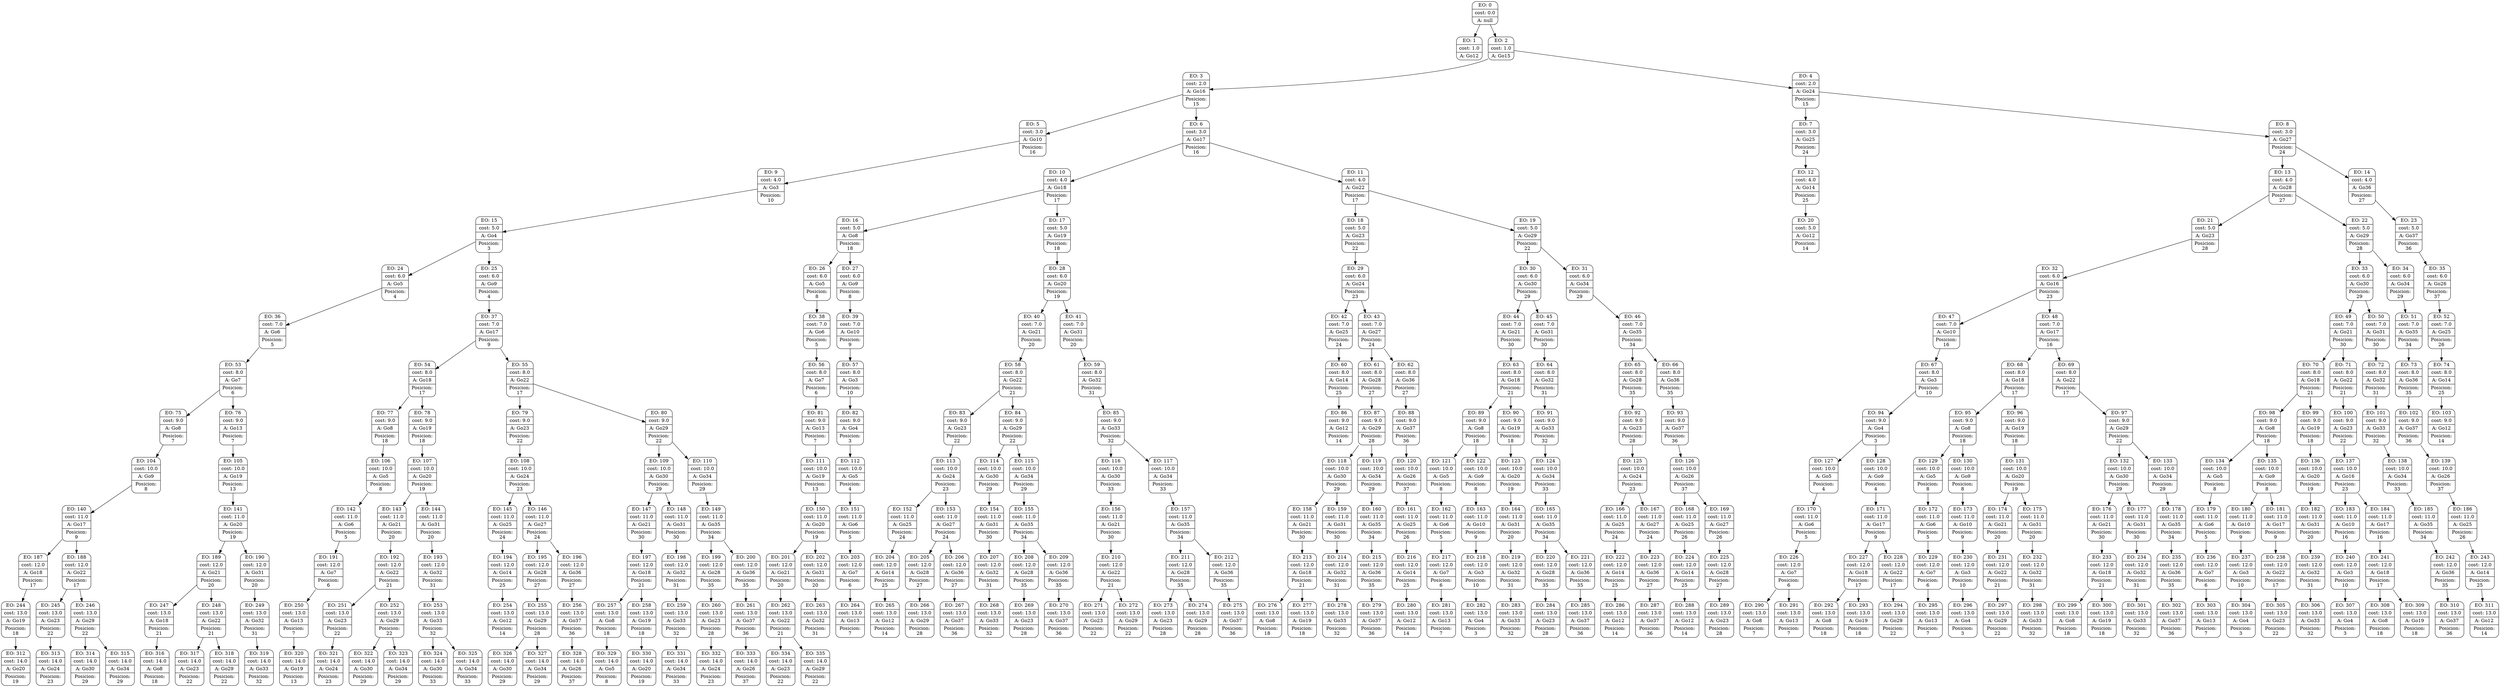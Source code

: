 digraph g {
node [shape = Mrecord];
nodo0[label="{EO: 0|cost: 0.0|A: null}"]
nodo1[label="{EO: 1|cost: 1.0|A: Go12}"]

nodo0 -> nodo1;
nodo2[label="{EO: 2|cost: 1.0|A: Go15}"]
nodo3[label="{EO: 3|cost: 2.0|A: Go16|Posicion:\n15}"]
nodo5[label="{EO: 5|cost: 3.0|A: Go10|Posicion:\n16}"]
nodo9[label="{EO: 9|cost: 4.0|A: Go3|Posicion:\n10}"]
nodo15[label="{EO: 15|cost: 5.0|A: Go4|Posicion:\n3}"]
nodo24[label="{EO: 24|cost: 6.0|A: Go5|Posicion:\n4}"]
nodo36[label="{EO: 36|cost: 7.0|A: Go6|Posicion:\n5}"]
nodo53[label="{EO: 53|cost: 8.0|A: Go7|Posicion:\n6}"]
nodo75[label="{EO: 75|cost: 9.0|A: Go8|Posicion:\n7}"]
nodo104[label="{EO: 104|cost: 10.0|A: Go9|Posicion:\n8}"]
nodo140[label="{EO: 140|cost: 11.0|A: Go17|Posicion:\n9}"]
nodo187[label="{EO: 187|cost: 12.0|A: Go18|Posicion:\n17}"]
nodo244[label="{EO: 244|cost: 13.0|A: Go19|Posicion:\n18}"]
nodo312[label="{EO: 312|cost: 14.0|A: Go20|Posicion:\n19}"]

nodo244 -> nodo312;

nodo187 -> nodo244;

nodo140 -> nodo187;
nodo188[label="{EO: 188|cost: 12.0|A: Go22|Posicion:\n17}"]
nodo245[label="{EO: 245|cost: 13.0|A: Go23|Posicion:\n22}"]
nodo313[label="{EO: 313|cost: 14.0|A: Go24|Posicion:\n23}"]

nodo245 -> nodo313;

nodo188 -> nodo245;
nodo246[label="{EO: 246|cost: 13.0|A: Go29|Posicion:\n22}"]
nodo314[label="{EO: 314|cost: 14.0|A: Go30|Posicion:\n29}"]

nodo246 -> nodo314;
nodo315[label="{EO: 315|cost: 14.0|A: Go34|Posicion:\n29}"]

nodo246 -> nodo315;

nodo188 -> nodo246;

nodo140 -> nodo188;

nodo104 -> nodo140;

nodo75 -> nodo104;

nodo53 -> nodo75;
nodo76[label="{EO: 76|cost: 9.0|A: Go13|Posicion:\n7}"]
nodo105[label="{EO: 105|cost: 10.0|A: Go19|Posicion:\n13}"]
nodo141[label="{EO: 141|cost: 11.0|A: Go20|Posicion:\n19}"]
nodo189[label="{EO: 189|cost: 12.0|A: Go21|Posicion:\n20}"]
nodo247[label="{EO: 247|cost: 13.0|A: Go18|Posicion:\n21}"]
nodo316[label="{EO: 316|cost: 14.0|A: Go8|Posicion:\n18}"]

nodo247 -> nodo316;

nodo189 -> nodo247;
nodo248[label="{EO: 248|cost: 13.0|A: Go22|Posicion:\n21}"]
nodo317[label="{EO: 317|cost: 14.0|A: Go23|Posicion:\n22}"]

nodo248 -> nodo317;
nodo318[label="{EO: 318|cost: 14.0|A: Go29|Posicion:\n22}"]

nodo248 -> nodo318;

nodo189 -> nodo248;

nodo141 -> nodo189;
nodo190[label="{EO: 190|cost: 12.0|A: Go31|Posicion:\n20}"]
nodo249[label="{EO: 249|cost: 13.0|A: Go32|Posicion:\n31}"]
nodo319[label="{EO: 319|cost: 14.0|A: Go33|Posicion:\n32}"]

nodo249 -> nodo319;

nodo190 -> nodo249;

nodo141 -> nodo190;

nodo105 -> nodo141;

nodo76 -> nodo105;

nodo53 -> nodo76;

nodo36 -> nodo53;

nodo24 -> nodo36;

nodo15 -> nodo24;
nodo25[label="{EO: 25|cost: 6.0|A: Go9|Posicion:\n4}"]
nodo37[label="{EO: 37|cost: 7.0|A: Go17|Posicion:\n9}"]
nodo54[label="{EO: 54|cost: 8.0|A: Go18|Posicion:\n17}"]
nodo77[label="{EO: 77|cost: 9.0|A: Go8|Posicion:\n18}"]
nodo106[label="{EO: 106|cost: 10.0|A: Go5|Posicion:\n8}"]
nodo142[label="{EO: 142|cost: 11.0|A: Go6|Posicion:\n5}"]
nodo191[label="{EO: 191|cost: 12.0|A: Go7|Posicion:\n6}"]
nodo250[label="{EO: 250|cost: 13.0|A: Go13|Posicion:\n7}"]
nodo320[label="{EO: 320|cost: 14.0|A: Go19|Posicion:\n13}"]

nodo250 -> nodo320;

nodo191 -> nodo250;

nodo142 -> nodo191;

nodo106 -> nodo142;

nodo77 -> nodo106;

nodo54 -> nodo77;
nodo78[label="{EO: 78|cost: 9.0|A: Go19|Posicion:\n18}"]
nodo107[label="{EO: 107|cost: 10.0|A: Go20|Posicion:\n19}"]
nodo143[label="{EO: 143|cost: 11.0|A: Go21|Posicion:\n20}"]
nodo192[label="{EO: 192|cost: 12.0|A: Go22|Posicion:\n21}"]
nodo251[label="{EO: 251|cost: 13.0|A: Go23|Posicion:\n22}"]
nodo321[label="{EO: 321|cost: 14.0|A: Go24|Posicion:\n23}"]

nodo251 -> nodo321;

nodo192 -> nodo251;
nodo252[label="{EO: 252|cost: 13.0|A: Go29|Posicion:\n22}"]
nodo322[label="{EO: 322|cost: 14.0|A: Go30|Posicion:\n29}"]

nodo252 -> nodo322;
nodo323[label="{EO: 323|cost: 14.0|A: Go34|Posicion:\n29}"]

nodo252 -> nodo323;

nodo192 -> nodo252;

nodo143 -> nodo192;

nodo107 -> nodo143;
nodo144[label="{EO: 144|cost: 11.0|A: Go31|Posicion:\n20}"]
nodo193[label="{EO: 193|cost: 12.0|A: Go32|Posicion:\n31}"]
nodo253[label="{EO: 253|cost: 13.0|A: Go33|Posicion:\n32}"]
nodo324[label="{EO: 324|cost: 14.0|A: Go30|Posicion:\n33}"]

nodo253 -> nodo324;
nodo325[label="{EO: 325|cost: 14.0|A: Go34|Posicion:\n33}"]

nodo253 -> nodo325;

nodo193 -> nodo253;

nodo144 -> nodo193;

nodo107 -> nodo144;

nodo78 -> nodo107;

nodo54 -> nodo78;

nodo37 -> nodo54;
nodo55[label="{EO: 55|cost: 8.0|A: Go22|Posicion:\n17}"]
nodo79[label="{EO: 79|cost: 9.0|A: Go23|Posicion:\n22}"]
nodo108[label="{EO: 108|cost: 10.0|A: Go24|Posicion:\n23}"]
nodo145[label="{EO: 145|cost: 11.0|A: Go25|Posicion:\n24}"]
nodo194[label="{EO: 194|cost: 12.0|A: Go14|Posicion:\n25}"]
nodo254[label="{EO: 254|cost: 13.0|A: Go12|Posicion:\n14}"]

nodo194 -> nodo254;

nodo145 -> nodo194;

nodo108 -> nodo145;
nodo146[label="{EO: 146|cost: 11.0|A: Go27|Posicion:\n24}"]
nodo195[label="{EO: 195|cost: 12.0|A: Go28|Posicion:\n27}"]
nodo255[label="{EO: 255|cost: 13.0|A: Go29|Posicion:\n28}"]
nodo326[label="{EO: 326|cost: 14.0|A: Go30|Posicion:\n29}"]

nodo255 -> nodo326;
nodo327[label="{EO: 327|cost: 14.0|A: Go34|Posicion:\n29}"]

nodo255 -> nodo327;

nodo195 -> nodo255;

nodo146 -> nodo195;
nodo196[label="{EO: 196|cost: 12.0|A: Go36|Posicion:\n27}"]
nodo256[label="{EO: 256|cost: 13.0|A: Go37|Posicion:\n36}"]
nodo328[label="{EO: 328|cost: 14.0|A: Go26|Posicion:\n37}"]

nodo256 -> nodo328;

nodo196 -> nodo256;

nodo146 -> nodo196;

nodo108 -> nodo146;

nodo79 -> nodo108;

nodo55 -> nodo79;
nodo80[label="{EO: 80|cost: 9.0|A: Go29|Posicion:\n22}"]
nodo109[label="{EO: 109|cost: 10.0|A: Go30|Posicion:\n29}"]
nodo147[label="{EO: 147|cost: 11.0|A: Go21|Posicion:\n30}"]
nodo197[label="{EO: 197|cost: 12.0|A: Go18|Posicion:\n21}"]
nodo257[label="{EO: 257|cost: 13.0|A: Go8|Posicion:\n18}"]
nodo329[label="{EO: 329|cost: 14.0|A: Go5|Posicion:\n8}"]

nodo257 -> nodo329;

nodo197 -> nodo257;
nodo258[label="{EO: 258|cost: 13.0|A: Go19|Posicion:\n18}"]
nodo330[label="{EO: 330|cost: 14.0|A: Go20|Posicion:\n19}"]

nodo258 -> nodo330;

nodo197 -> nodo258;

nodo147 -> nodo197;

nodo109 -> nodo147;
nodo148[label="{EO: 148|cost: 11.0|A: Go31|Posicion:\n30}"]
nodo198[label="{EO: 198|cost: 12.0|A: Go32|Posicion:\n31}"]
nodo259[label="{EO: 259|cost: 13.0|A: Go33|Posicion:\n32}"]
nodo331[label="{EO: 331|cost: 14.0|A: Go34|Posicion:\n33}"]

nodo259 -> nodo331;

nodo198 -> nodo259;

nodo148 -> nodo198;

nodo109 -> nodo148;

nodo80 -> nodo109;
nodo110[label="{EO: 110|cost: 10.0|A: Go34|Posicion:\n29}"]
nodo149[label="{EO: 149|cost: 11.0|A: Go35|Posicion:\n34}"]
nodo199[label="{EO: 199|cost: 12.0|A: Go28|Posicion:\n35}"]
nodo260[label="{EO: 260|cost: 13.0|A: Go23|Posicion:\n28}"]
nodo332[label="{EO: 332|cost: 14.0|A: Go24|Posicion:\n23}"]

nodo260 -> nodo332;

nodo199 -> nodo260;

nodo149 -> nodo199;
nodo200[label="{EO: 200|cost: 12.0|A: Go36|Posicion:\n35}"]
nodo261[label="{EO: 261|cost: 13.0|A: Go37|Posicion:\n36}"]
nodo333[label="{EO: 333|cost: 14.0|A: Go26|Posicion:\n37}"]

nodo261 -> nodo333;

nodo200 -> nodo261;

nodo149 -> nodo200;

nodo110 -> nodo149;

nodo80 -> nodo110;

nodo55 -> nodo80;

nodo37 -> nodo55;

nodo25 -> nodo37;

nodo15 -> nodo25;

nodo9 -> nodo15;

nodo5 -> nodo9;

nodo3 -> nodo5;
nodo6[label="{EO: 6|cost: 3.0|A: Go17|Posicion:\n16}"]
nodo10[label="{EO: 10|cost: 4.0|A: Go18|Posicion:\n17}"]
nodo16[label="{EO: 16|cost: 5.0|A: Go8|Posicion:\n18}"]
nodo26[label="{EO: 26|cost: 6.0|A: Go5|Posicion:\n8}"]
nodo38[label="{EO: 38|cost: 7.0|A: Go6|Posicion:\n5}"]
nodo56[label="{EO: 56|cost: 8.0|A: Go7|Posicion:\n6}"]
nodo81[label="{EO: 81|cost: 9.0|A: Go13|Posicion:\n7}"]
nodo111[label="{EO: 111|cost: 10.0|A: Go19|Posicion:\n13}"]
nodo150[label="{EO: 150|cost: 11.0|A: Go20|Posicion:\n19}"]
nodo201[label="{EO: 201|cost: 12.0|A: Go21|Posicion:\n20}"]
nodo262[label="{EO: 262|cost: 13.0|A: Go22|Posicion:\n21}"]
nodo334[label="{EO: 334|cost: 14.0|A: Go23|Posicion:\n22}"]

nodo262 -> nodo334;
nodo335[label="{EO: 335|cost: 14.0|A: Go29|Posicion:\n22}"]

nodo262 -> nodo335;

nodo201 -> nodo262;

nodo150 -> nodo201;
nodo202[label="{EO: 202|cost: 12.0|A: Go31|Posicion:\n20}"]
nodo263[label="{EO: 263|cost: 13.0|A: Go32|Posicion:\n31}"]

nodo202 -> nodo263;

nodo150 -> nodo202;

nodo111 -> nodo150;

nodo81 -> nodo111;

nodo56 -> nodo81;

nodo38 -> nodo56;

nodo26 -> nodo38;

nodo16 -> nodo26;
nodo27[label="{EO: 27|cost: 6.0|A: Go9|Posicion:\n8}"]
nodo39[label="{EO: 39|cost: 7.0|A: Go10|Posicion:\n9}"]
nodo57[label="{EO: 57|cost: 8.0|A: Go3|Posicion:\n10}"]
nodo82[label="{EO: 82|cost: 9.0|A: Go4|Posicion:\n3}"]
nodo112[label="{EO: 112|cost: 10.0|A: Go5|Posicion:\n4}"]
nodo151[label="{EO: 151|cost: 11.0|A: Go6|Posicion:\n5}"]
nodo203[label="{EO: 203|cost: 12.0|A: Go7|Posicion:\n6}"]
nodo264[label="{EO: 264|cost: 13.0|A: Go13|Posicion:\n7}"]

nodo203 -> nodo264;

nodo151 -> nodo203;

nodo112 -> nodo151;

nodo82 -> nodo112;

nodo57 -> nodo82;

nodo39 -> nodo57;

nodo27 -> nodo39;

nodo16 -> nodo27;

nodo10 -> nodo16;
nodo17[label="{EO: 17|cost: 5.0|A: Go19|Posicion:\n18}"]
nodo28[label="{EO: 28|cost: 6.0|A: Go20|Posicion:\n19}"]
nodo40[label="{EO: 40|cost: 7.0|A: Go21|Posicion:\n20}"]
nodo58[label="{EO: 58|cost: 8.0|A: Go22|Posicion:\n21}"]
nodo83[label="{EO: 83|cost: 9.0|A: Go23|Posicion:\n22}"]
nodo113[label="{EO: 113|cost: 10.0|A: Go24|Posicion:\n23}"]
nodo152[label="{EO: 152|cost: 11.0|A: Go25|Posicion:\n24}"]
nodo204[label="{EO: 204|cost: 12.0|A: Go14|Posicion:\n25}"]
nodo265[label="{EO: 265|cost: 13.0|A: Go12|Posicion:\n14}"]

nodo204 -> nodo265;

nodo152 -> nodo204;

nodo113 -> nodo152;
nodo153[label="{EO: 153|cost: 11.0|A: Go27|Posicion:\n24}"]
nodo205[label="{EO: 205|cost: 12.0|A: Go28|Posicion:\n27}"]
nodo266[label="{EO: 266|cost: 13.0|A: Go29|Posicion:\n28}"]

nodo205 -> nodo266;

nodo153 -> nodo205;
nodo206[label="{EO: 206|cost: 12.0|A: Go36|Posicion:\n27}"]
nodo267[label="{EO: 267|cost: 13.0|A: Go37|Posicion:\n36}"]

nodo206 -> nodo267;

nodo153 -> nodo206;

nodo113 -> nodo153;

nodo83 -> nodo113;

nodo58 -> nodo83;
nodo84[label="{EO: 84|cost: 9.0|A: Go29|Posicion:\n22}"]
nodo114[label="{EO: 114|cost: 10.0|A: Go30|Posicion:\n29}"]
nodo154[label="{EO: 154|cost: 11.0|A: Go31|Posicion:\n30}"]
nodo207[label="{EO: 207|cost: 12.0|A: Go32|Posicion:\n31}"]
nodo268[label="{EO: 268|cost: 13.0|A: Go33|Posicion:\n32}"]

nodo207 -> nodo268;

nodo154 -> nodo207;

nodo114 -> nodo154;

nodo84 -> nodo114;
nodo115[label="{EO: 115|cost: 10.0|A: Go34|Posicion:\n29}"]
nodo155[label="{EO: 155|cost: 11.0|A: Go35|Posicion:\n34}"]
nodo208[label="{EO: 208|cost: 12.0|A: Go28|Posicion:\n35}"]
nodo269[label="{EO: 269|cost: 13.0|A: Go23|Posicion:\n28}"]

nodo208 -> nodo269;

nodo155 -> nodo208;
nodo209[label="{EO: 209|cost: 12.0|A: Go36|Posicion:\n35}"]
nodo270[label="{EO: 270|cost: 13.0|A: Go37|Posicion:\n36}"]

nodo209 -> nodo270;

nodo155 -> nodo209;

nodo115 -> nodo155;

nodo84 -> nodo115;

nodo58 -> nodo84;

nodo40 -> nodo58;

nodo28 -> nodo40;
nodo41[label="{EO: 41|cost: 7.0|A: Go31|Posicion:\n20}"]
nodo59[label="{EO: 59|cost: 8.0|A: Go32|Posicion:\n31}"]
nodo85[label="{EO: 85|cost: 9.0|A: Go33|Posicion:\n32}"]
nodo116[label="{EO: 116|cost: 10.0|A: Go30|Posicion:\n33}"]
nodo156[label="{EO: 156|cost: 11.0|A: Go21|Posicion:\n30}"]
nodo210[label="{EO: 210|cost: 12.0|A: Go22|Posicion:\n21}"]
nodo271[label="{EO: 271|cost: 13.0|A: Go23|Posicion:\n22}"]

nodo210 -> nodo271;
nodo272[label="{EO: 272|cost: 13.0|A: Go29|Posicion:\n22}"]

nodo210 -> nodo272;

nodo156 -> nodo210;

nodo116 -> nodo156;

nodo85 -> nodo116;
nodo117[label="{EO: 117|cost: 10.0|A: Go34|Posicion:\n33}"]
nodo157[label="{EO: 157|cost: 11.0|A: Go35|Posicion:\n34}"]
nodo211[label="{EO: 211|cost: 12.0|A: Go28|Posicion:\n35}"]
nodo273[label="{EO: 273|cost: 13.0|A: Go23|Posicion:\n28}"]

nodo211 -> nodo273;
nodo274[label="{EO: 274|cost: 13.0|A: Go29|Posicion:\n28}"]

nodo211 -> nodo274;

nodo157 -> nodo211;
nodo212[label="{EO: 212|cost: 12.0|A: Go36|Posicion:\n35}"]
nodo275[label="{EO: 275|cost: 13.0|A: Go37|Posicion:\n36}"]

nodo212 -> nodo275;

nodo157 -> nodo212;

nodo117 -> nodo157;

nodo85 -> nodo117;

nodo59 -> nodo85;

nodo41 -> nodo59;

nodo28 -> nodo41;

nodo17 -> nodo28;

nodo10 -> nodo17;

nodo6 -> nodo10;
nodo11[label="{EO: 11|cost: 4.0|A: Go22|Posicion:\n17}"]
nodo18[label="{EO: 18|cost: 5.0|A: Go23|Posicion:\n22}"]
nodo29[label="{EO: 29|cost: 6.0|A: Go24|Posicion:\n23}"]
nodo42[label="{EO: 42|cost: 7.0|A: Go25|Posicion:\n24}"]
nodo60[label="{EO: 60|cost: 8.0|A: Go14|Posicion:\n25}"]
nodo86[label="{EO: 86|cost: 9.0|A: Go12|Posicion:\n14}"]

nodo60 -> nodo86;

nodo42 -> nodo60;

nodo29 -> nodo42;
nodo43[label="{EO: 43|cost: 7.0|A: Go27|Posicion:\n24}"]
nodo61[label="{EO: 61|cost: 8.0|A: Go28|Posicion:\n27}"]
nodo87[label="{EO: 87|cost: 9.0|A: Go29|Posicion:\n28}"]
nodo118[label="{EO: 118|cost: 10.0|A: Go30|Posicion:\n29}"]
nodo158[label="{EO: 158|cost: 11.0|A: Go21|Posicion:\n30}"]
nodo213[label="{EO: 213|cost: 12.0|A: Go18|Posicion:\n21}"]
nodo276[label="{EO: 276|cost: 13.0|A: Go8|Posicion:\n18}"]

nodo213 -> nodo276;
nodo277[label="{EO: 277|cost: 13.0|A: Go19|Posicion:\n18}"]

nodo213 -> nodo277;

nodo158 -> nodo213;

nodo118 -> nodo158;
nodo159[label="{EO: 159|cost: 11.0|A: Go31|Posicion:\n30}"]
nodo214[label="{EO: 214|cost: 12.0|A: Go32|Posicion:\n31}"]
nodo278[label="{EO: 278|cost: 13.0|A: Go33|Posicion:\n32}"]

nodo214 -> nodo278;

nodo159 -> nodo214;

nodo118 -> nodo159;

nodo87 -> nodo118;
nodo119[label="{EO: 119|cost: 10.0|A: Go34|Posicion:\n29}"]
nodo160[label="{EO: 160|cost: 11.0|A: Go35|Posicion:\n34}"]
nodo215[label="{EO: 215|cost: 12.0|A: Go36|Posicion:\n35}"]
nodo279[label="{EO: 279|cost: 13.0|A: Go37|Posicion:\n36}"]

nodo215 -> nodo279;

nodo160 -> nodo215;

nodo119 -> nodo160;

nodo87 -> nodo119;

nodo61 -> nodo87;

nodo43 -> nodo61;
nodo62[label="{EO: 62|cost: 8.0|A: Go36|Posicion:\n27}"]
nodo88[label="{EO: 88|cost: 9.0|A: Go37|Posicion:\n36}"]
nodo120[label="{EO: 120|cost: 10.0|A: Go26|Posicion:\n37}"]
nodo161[label="{EO: 161|cost: 11.0|A: Go25|Posicion:\n26}"]
nodo216[label="{EO: 216|cost: 12.0|A: Go14|Posicion:\n25}"]
nodo280[label="{EO: 280|cost: 13.0|A: Go12|Posicion:\n14}"]

nodo216 -> nodo280;

nodo161 -> nodo216;

nodo120 -> nodo161;

nodo88 -> nodo120;

nodo62 -> nodo88;

nodo43 -> nodo62;

nodo29 -> nodo43;

nodo18 -> nodo29;

nodo11 -> nodo18;
nodo19[label="{EO: 19|cost: 5.0|A: Go29|Posicion:\n22}"]
nodo30[label="{EO: 30|cost: 6.0|A: Go30|Posicion:\n29}"]
nodo44[label="{EO: 44|cost: 7.0|A: Go21|Posicion:\n30}"]
nodo63[label="{EO: 63|cost: 8.0|A: Go18|Posicion:\n21}"]
nodo89[label="{EO: 89|cost: 9.0|A: Go8|Posicion:\n18}"]
nodo121[label="{EO: 121|cost: 10.0|A: Go5|Posicion:\n8}"]
nodo162[label="{EO: 162|cost: 11.0|A: Go6|Posicion:\n5}"]
nodo217[label="{EO: 217|cost: 12.0|A: Go7|Posicion:\n6}"]
nodo281[label="{EO: 281|cost: 13.0|A: Go13|Posicion:\n7}"]

nodo217 -> nodo281;

nodo162 -> nodo217;

nodo121 -> nodo162;

nodo89 -> nodo121;
nodo122[label="{EO: 122|cost: 10.0|A: Go9|Posicion:\n8}"]
nodo163[label="{EO: 163|cost: 11.0|A: Go10|Posicion:\n9}"]
nodo218[label="{EO: 218|cost: 12.0|A: Go3|Posicion:\n10}"]
nodo282[label="{EO: 282|cost: 13.0|A: Go4|Posicion:\n3}"]

nodo218 -> nodo282;

nodo163 -> nodo218;

nodo122 -> nodo163;

nodo89 -> nodo122;

nodo63 -> nodo89;
nodo90[label="{EO: 90|cost: 9.0|A: Go19|Posicion:\n18}"]
nodo123[label="{EO: 123|cost: 10.0|A: Go20|Posicion:\n19}"]
nodo164[label="{EO: 164|cost: 11.0|A: Go31|Posicion:\n20}"]
nodo219[label="{EO: 219|cost: 12.0|A: Go32|Posicion:\n31}"]
nodo283[label="{EO: 283|cost: 13.0|A: Go33|Posicion:\n32}"]

nodo219 -> nodo283;

nodo164 -> nodo219;

nodo123 -> nodo164;

nodo90 -> nodo123;

nodo63 -> nodo90;

nodo44 -> nodo63;

nodo30 -> nodo44;
nodo45[label="{EO: 45|cost: 7.0|A: Go31|Posicion:\n30}"]
nodo64[label="{EO: 64|cost: 8.0|A: Go32|Posicion:\n31}"]
nodo91[label="{EO: 91|cost: 9.0|A: Go33|Posicion:\n32}"]
nodo124[label="{EO: 124|cost: 10.0|A: Go34|Posicion:\n33}"]
nodo165[label="{EO: 165|cost: 11.0|A: Go35|Posicion:\n34}"]
nodo220[label="{EO: 220|cost: 12.0|A: Go28|Posicion:\n35}"]
nodo284[label="{EO: 284|cost: 13.0|A: Go23|Posicion:\n28}"]

nodo220 -> nodo284;

nodo165 -> nodo220;
nodo221[label="{EO: 221|cost: 12.0|A: Go36|Posicion:\n35}"]
nodo285[label="{EO: 285|cost: 13.0|A: Go37|Posicion:\n36}"]

nodo221 -> nodo285;

nodo165 -> nodo221;

nodo124 -> nodo165;

nodo91 -> nodo124;

nodo64 -> nodo91;

nodo45 -> nodo64;

nodo30 -> nodo45;

nodo19 -> nodo30;
nodo31[label="{EO: 31|cost: 6.0|A: Go34|Posicion:\n29}"]
nodo46[label="{EO: 46|cost: 7.0|A: Go35|Posicion:\n34}"]
nodo65[label="{EO: 65|cost: 8.0|A: Go28|Posicion:\n35}"]
nodo92[label="{EO: 92|cost: 9.0|A: Go23|Posicion:\n28}"]
nodo125[label="{EO: 125|cost: 10.0|A: Go24|Posicion:\n23}"]
nodo166[label="{EO: 166|cost: 11.0|A: Go25|Posicion:\n24}"]
nodo222[label="{EO: 222|cost: 12.0|A: Go14|Posicion:\n25}"]
nodo286[label="{EO: 286|cost: 13.0|A: Go12|Posicion:\n14}"]

nodo222 -> nodo286;

nodo166 -> nodo222;

nodo125 -> nodo166;
nodo167[label="{EO: 167|cost: 11.0|A: Go27|Posicion:\n24}"]
nodo223[label="{EO: 223|cost: 12.0|A: Go36|Posicion:\n27}"]
nodo287[label="{EO: 287|cost: 13.0|A: Go37|Posicion:\n36}"]

nodo223 -> nodo287;

nodo167 -> nodo223;

nodo125 -> nodo167;

nodo92 -> nodo125;

nodo65 -> nodo92;

nodo46 -> nodo65;
nodo66[label="{EO: 66|cost: 8.0|A: Go36|Posicion:\n35}"]
nodo93[label="{EO: 93|cost: 9.0|A: Go37|Posicion:\n36}"]
nodo126[label="{EO: 126|cost: 10.0|A: Go26|Posicion:\n37}"]
nodo168[label="{EO: 168|cost: 11.0|A: Go25|Posicion:\n26}"]
nodo224[label="{EO: 224|cost: 12.0|A: Go14|Posicion:\n25}"]
nodo288[label="{EO: 288|cost: 13.0|A: Go12|Posicion:\n14}"]

nodo224 -> nodo288;

nodo168 -> nodo224;

nodo126 -> nodo168;
nodo169[label="{EO: 169|cost: 11.0|A: Go27|Posicion:\n26}"]
nodo225[label="{EO: 225|cost: 12.0|A: Go28|Posicion:\n27}"]
nodo289[label="{EO: 289|cost: 13.0|A: Go23|Posicion:\n28}"]

nodo225 -> nodo289;

nodo169 -> nodo225;

nodo126 -> nodo169;

nodo93 -> nodo126;

nodo66 -> nodo93;

nodo46 -> nodo66;

nodo31 -> nodo46;

nodo19 -> nodo31;

nodo11 -> nodo19;

nodo6 -> nodo11;

nodo3 -> nodo6;

nodo2 -> nodo3;
nodo4[label="{EO: 4|cost: 2.0|A: Go24|Posicion:\n15}"]
nodo7[label="{EO: 7|cost: 3.0|A: Go25|Posicion:\n24}"]
nodo12[label="{EO: 12|cost: 4.0|A: Go14|Posicion:\n25}"]
nodo20[label="{EO: 20|cost: 5.0|A: Go12|Posicion:\n14}"]

nodo12 -> nodo20;

nodo7 -> nodo12;

nodo4 -> nodo7;
nodo8[label="{EO: 8|cost: 3.0|A: Go27|Posicion:\n24}"]
nodo13[label="{EO: 13|cost: 4.0|A: Go28|Posicion:\n27}"]
nodo21[label="{EO: 21|cost: 5.0|A: Go23|Posicion:\n28}"]
nodo32[label="{EO: 32|cost: 6.0|A: Go16|Posicion:\n23}"]
nodo47[label="{EO: 47|cost: 7.0|A: Go10|Posicion:\n16}"]
nodo67[label="{EO: 67|cost: 8.0|A: Go3|Posicion:\n10}"]
nodo94[label="{EO: 94|cost: 9.0|A: Go4|Posicion:\n3}"]
nodo127[label="{EO: 127|cost: 10.0|A: Go5|Posicion:\n4}"]
nodo170[label="{EO: 170|cost: 11.0|A: Go6|Posicion:\n5}"]
nodo226[label="{EO: 226|cost: 12.0|A: Go7|Posicion:\n6}"]
nodo290[label="{EO: 290|cost: 13.0|A: Go8|Posicion:\n7}"]

nodo226 -> nodo290;
nodo291[label="{EO: 291|cost: 13.0|A: Go13|Posicion:\n7}"]

nodo226 -> nodo291;

nodo170 -> nodo226;

nodo127 -> nodo170;

nodo94 -> nodo127;
nodo128[label="{EO: 128|cost: 10.0|A: Go9|Posicion:\n4}"]
nodo171[label="{EO: 171|cost: 11.0|A: Go17|Posicion:\n9}"]
nodo227[label="{EO: 227|cost: 12.0|A: Go18|Posicion:\n17}"]
nodo292[label="{EO: 292|cost: 13.0|A: Go8|Posicion:\n18}"]

nodo227 -> nodo292;
nodo293[label="{EO: 293|cost: 13.0|A: Go19|Posicion:\n18}"]

nodo227 -> nodo293;

nodo171 -> nodo227;
nodo228[label="{EO: 228|cost: 12.0|A: Go22|Posicion:\n17}"]
nodo294[label="{EO: 294|cost: 13.0|A: Go29|Posicion:\n22}"]

nodo228 -> nodo294;

nodo171 -> nodo228;

nodo128 -> nodo171;

nodo94 -> nodo128;

nodo67 -> nodo94;

nodo47 -> nodo67;

nodo32 -> nodo47;
nodo48[label="{EO: 48|cost: 7.0|A: Go17|Posicion:\n16}"]
nodo68[label="{EO: 68|cost: 8.0|A: Go18|Posicion:\n17}"]
nodo95[label="{EO: 95|cost: 9.0|A: Go8|Posicion:\n18}"]
nodo129[label="{EO: 129|cost: 10.0|A: Go5|Posicion:\n8}"]
nodo172[label="{EO: 172|cost: 11.0|A: Go6|Posicion:\n5}"]
nodo229[label="{EO: 229|cost: 12.0|A: Go7|Posicion:\n6}"]
nodo295[label="{EO: 295|cost: 13.0|A: Go13|Posicion:\n7}"]

nodo229 -> nodo295;

nodo172 -> nodo229;

nodo129 -> nodo172;

nodo95 -> nodo129;
nodo130[label="{EO: 130|cost: 10.0|A: Go9|Posicion:\n8}"]
nodo173[label="{EO: 173|cost: 11.0|A: Go10|Posicion:\n9}"]
nodo230[label="{EO: 230|cost: 12.0|A: Go3|Posicion:\n10}"]
nodo296[label="{EO: 296|cost: 13.0|A: Go4|Posicion:\n3}"]

nodo230 -> nodo296;

nodo173 -> nodo230;

nodo130 -> nodo173;

nodo95 -> nodo130;

nodo68 -> nodo95;
nodo96[label="{EO: 96|cost: 9.0|A: Go19|Posicion:\n18}"]
nodo131[label="{EO: 131|cost: 10.0|A: Go20|Posicion:\n19}"]
nodo174[label="{EO: 174|cost: 11.0|A: Go21|Posicion:\n20}"]
nodo231[label="{EO: 231|cost: 12.0|A: Go22|Posicion:\n21}"]
nodo297[label="{EO: 297|cost: 13.0|A: Go29|Posicion:\n22}"]

nodo231 -> nodo297;

nodo174 -> nodo231;

nodo131 -> nodo174;
nodo175[label="{EO: 175|cost: 11.0|A: Go31|Posicion:\n20}"]
nodo232[label="{EO: 232|cost: 12.0|A: Go32|Posicion:\n31}"]
nodo298[label="{EO: 298|cost: 13.0|A: Go33|Posicion:\n32}"]

nodo232 -> nodo298;

nodo175 -> nodo232;

nodo131 -> nodo175;

nodo96 -> nodo131;

nodo68 -> nodo96;

nodo48 -> nodo68;
nodo69[label="{EO: 69|cost: 8.0|A: Go22|Posicion:\n17}"]
nodo97[label="{EO: 97|cost: 9.0|A: Go29|Posicion:\n22}"]
nodo132[label="{EO: 132|cost: 10.0|A: Go30|Posicion:\n29}"]
nodo176[label="{EO: 176|cost: 11.0|A: Go21|Posicion:\n30}"]
nodo233[label="{EO: 233|cost: 12.0|A: Go18|Posicion:\n21}"]
nodo299[label="{EO: 299|cost: 13.0|A: Go8|Posicion:\n18}"]

nodo233 -> nodo299;
nodo300[label="{EO: 300|cost: 13.0|A: Go19|Posicion:\n18}"]

nodo233 -> nodo300;

nodo176 -> nodo233;

nodo132 -> nodo176;
nodo177[label="{EO: 177|cost: 11.0|A: Go31|Posicion:\n30}"]
nodo234[label="{EO: 234|cost: 12.0|A: Go32|Posicion:\n31}"]
nodo301[label="{EO: 301|cost: 13.0|A: Go33|Posicion:\n32}"]

nodo234 -> nodo301;

nodo177 -> nodo234;

nodo132 -> nodo177;

nodo97 -> nodo132;
nodo133[label="{EO: 133|cost: 10.0|A: Go34|Posicion:\n29}"]
nodo178[label="{EO: 178|cost: 11.0|A: Go35|Posicion:\n34}"]
nodo235[label="{EO: 235|cost: 12.0|A: Go36|Posicion:\n35}"]
nodo302[label="{EO: 302|cost: 13.0|A: Go37|Posicion:\n36}"]

nodo235 -> nodo302;

nodo178 -> nodo235;

nodo133 -> nodo178;

nodo97 -> nodo133;

nodo69 -> nodo97;

nodo48 -> nodo69;

nodo32 -> nodo48;

nodo21 -> nodo32;

nodo13 -> nodo21;
nodo22[label="{EO: 22|cost: 5.0|A: Go29|Posicion:\n28}"]
nodo33[label="{EO: 33|cost: 6.0|A: Go30|Posicion:\n29}"]
nodo49[label="{EO: 49|cost: 7.0|A: Go21|Posicion:\n30}"]
nodo70[label="{EO: 70|cost: 8.0|A: Go18|Posicion:\n21}"]
nodo98[label="{EO: 98|cost: 9.0|A: Go8|Posicion:\n18}"]
nodo134[label="{EO: 134|cost: 10.0|A: Go5|Posicion:\n8}"]
nodo179[label="{EO: 179|cost: 11.0|A: Go6|Posicion:\n5}"]
nodo236[label="{EO: 236|cost: 12.0|A: Go7|Posicion:\n6}"]
nodo303[label="{EO: 303|cost: 13.0|A: Go13|Posicion:\n7}"]

nodo236 -> nodo303;

nodo179 -> nodo236;

nodo134 -> nodo179;

nodo98 -> nodo134;
nodo135[label="{EO: 135|cost: 10.0|A: Go9|Posicion:\n8}"]
nodo180[label="{EO: 180|cost: 11.0|A: Go10|Posicion:\n9}"]
nodo237[label="{EO: 237|cost: 12.0|A: Go3|Posicion:\n10}"]
nodo304[label="{EO: 304|cost: 13.0|A: Go4|Posicion:\n3}"]

nodo237 -> nodo304;

nodo180 -> nodo237;

nodo135 -> nodo180;
nodo181[label="{EO: 181|cost: 11.0|A: Go17|Posicion:\n9}"]
nodo238[label="{EO: 238|cost: 12.0|A: Go22|Posicion:\n17}"]
nodo305[label="{EO: 305|cost: 13.0|A: Go23|Posicion:\n22}"]

nodo238 -> nodo305;

nodo181 -> nodo238;

nodo135 -> nodo181;

nodo98 -> nodo135;

nodo70 -> nodo98;
nodo99[label="{EO: 99|cost: 9.0|A: Go19|Posicion:\n18}"]
nodo136[label="{EO: 136|cost: 10.0|A: Go20|Posicion:\n19}"]
nodo182[label="{EO: 182|cost: 11.0|A: Go31|Posicion:\n20}"]
nodo239[label="{EO: 239|cost: 12.0|A: Go32|Posicion:\n31}"]
nodo306[label="{EO: 306|cost: 13.0|A: Go33|Posicion:\n32}"]

nodo239 -> nodo306;

nodo182 -> nodo239;

nodo136 -> nodo182;

nodo99 -> nodo136;

nodo70 -> nodo99;

nodo49 -> nodo70;
nodo71[label="{EO: 71|cost: 8.0|A: Go22|Posicion:\n21}"]
nodo100[label="{EO: 100|cost: 9.0|A: Go23|Posicion:\n22}"]
nodo137[label="{EO: 137|cost: 10.0|A: Go16|Posicion:\n23}"]
nodo183[label="{EO: 183|cost: 11.0|A: Go10|Posicion:\n16}"]
nodo240[label="{EO: 240|cost: 12.0|A: Go3|Posicion:\n10}"]
nodo307[label="{EO: 307|cost: 13.0|A: Go4|Posicion:\n3}"]

nodo240 -> nodo307;

nodo183 -> nodo240;

nodo137 -> nodo183;
nodo184[label="{EO: 184|cost: 11.0|A: Go17|Posicion:\n16}"]
nodo241[label="{EO: 241|cost: 12.0|A: Go18|Posicion:\n17}"]
nodo308[label="{EO: 308|cost: 13.0|A: Go8|Posicion:\n18}"]

nodo241 -> nodo308;
nodo309[label="{EO: 309|cost: 13.0|A: Go19|Posicion:\n18}"]

nodo241 -> nodo309;

nodo184 -> nodo241;

nodo137 -> nodo184;

nodo100 -> nodo137;

nodo71 -> nodo100;

nodo49 -> nodo71;

nodo33 -> nodo49;
nodo50[label="{EO: 50|cost: 7.0|A: Go31|Posicion:\n30}"]
nodo72[label="{EO: 72|cost: 8.0|A: Go32|Posicion:\n31}"]
nodo101[label="{EO: 101|cost: 9.0|A: Go33|Posicion:\n32}"]
nodo138[label="{EO: 138|cost: 10.0|A: Go34|Posicion:\n33}"]
nodo185[label="{EO: 185|cost: 11.0|A: Go35|Posicion:\n34}"]
nodo242[label="{EO: 242|cost: 12.0|A: Go36|Posicion:\n35}"]
nodo310[label="{EO: 310|cost: 13.0|A: Go37|Posicion:\n36}"]

nodo242 -> nodo310;

nodo185 -> nodo242;

nodo138 -> nodo185;

nodo101 -> nodo138;

nodo72 -> nodo101;

nodo50 -> nodo72;

nodo33 -> nodo50;

nodo22 -> nodo33;
nodo34[label="{EO: 34|cost: 6.0|A: Go34|Posicion:\n29}"]
nodo51[label="{EO: 51|cost: 7.0|A: Go35|Posicion:\n34}"]
nodo73[label="{EO: 73|cost: 8.0|A: Go36|Posicion:\n35}"]
nodo102[label="{EO: 102|cost: 9.0|A: Go37|Posicion:\n36}"]
nodo139[label="{EO: 139|cost: 10.0|A: Go26|Posicion:\n37}"]
nodo186[label="{EO: 186|cost: 11.0|A: Go25|Posicion:\n26}"]
nodo243[label="{EO: 243|cost: 12.0|A: Go14|Posicion:\n25}"]
nodo311[label="{EO: 311|cost: 13.0|A: Go12|Posicion:\n14}"]

nodo243 -> nodo311;

nodo186 -> nodo243;

nodo139 -> nodo186;

nodo102 -> nodo139;

nodo73 -> nodo102;

nodo51 -> nodo73;

nodo34 -> nodo51;

nodo22 -> nodo34;

nodo13 -> nodo22;

nodo8 -> nodo13;
nodo14[label="{EO: 14|cost: 4.0|A: Go36|Posicion:\n27}"]
nodo23[label="{EO: 23|cost: 5.0|A: Go37|Posicion:\n36}"]
nodo35[label="{EO: 35|cost: 6.0|A: Go26|Posicion:\n37}"]
nodo52[label="{EO: 52|cost: 7.0|A: Go25|Posicion:\n26}"]
nodo74[label="{EO: 74|cost: 8.0|A: Go14|Posicion:\n25}"]
nodo103[label="{EO: 103|cost: 9.0|A: Go12|Posicion:\n14}"]

nodo74 -> nodo103;

nodo52 -> nodo74;

nodo35 -> nodo52;

nodo23 -> nodo35;

nodo14 -> nodo23;

nodo8 -> nodo14;

nodo4 -> nodo8;

nodo2 -> nodo4;

nodo0 -> nodo2;


}